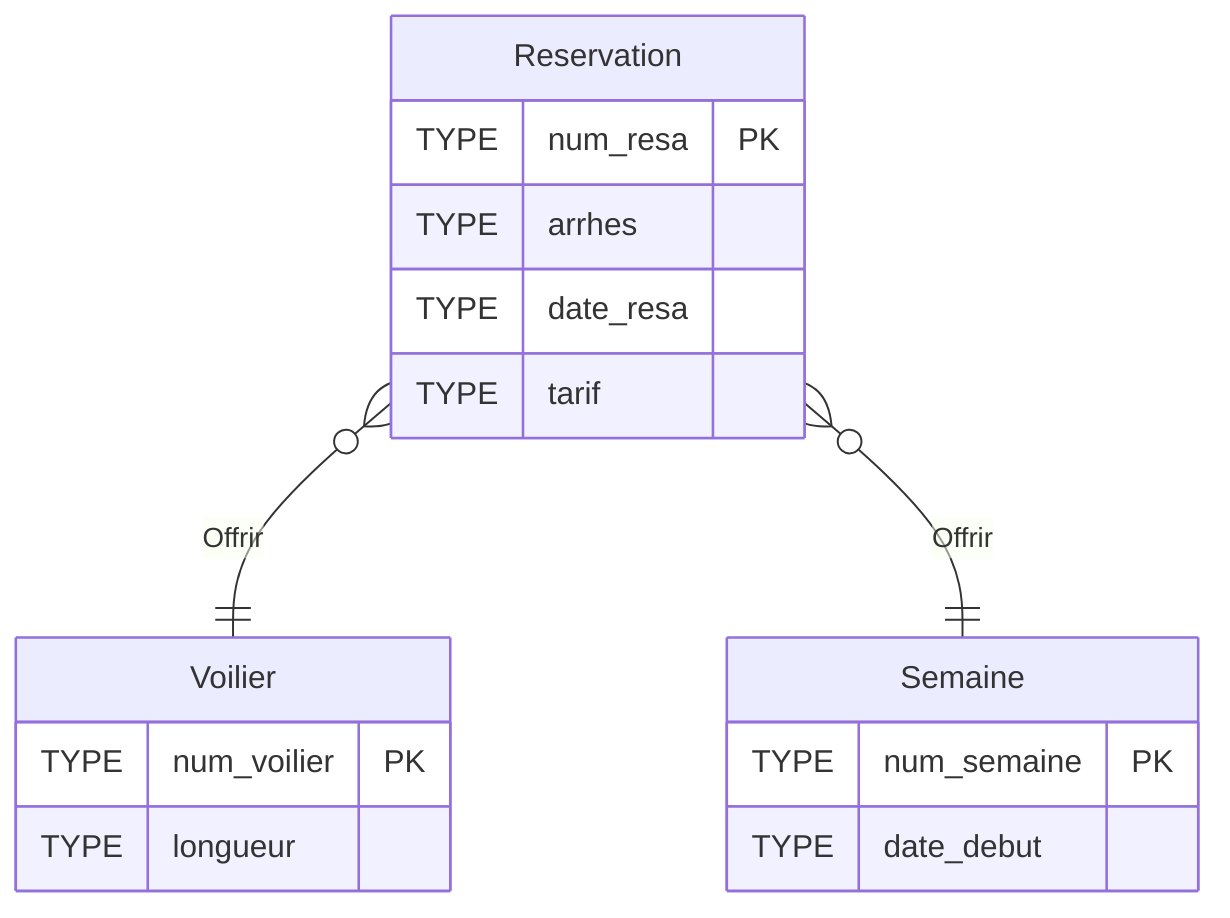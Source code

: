 erDiagram
  %% Generated by Mocodo 4.0.2
  Voilier {
    TYPE num_voilier PK
    TYPE longueur
  }
  Semaine {
    TYPE num_semaine PK
    TYPE date_debut
  }
  Reservation {
    TYPE num_resa PK
    TYPE arrhes
    TYPE date_resa
    TYPE tarif
  }
  Reservation }o--|| Voilier: Offrir
  Reservation }o--|| Semaine: Offrir